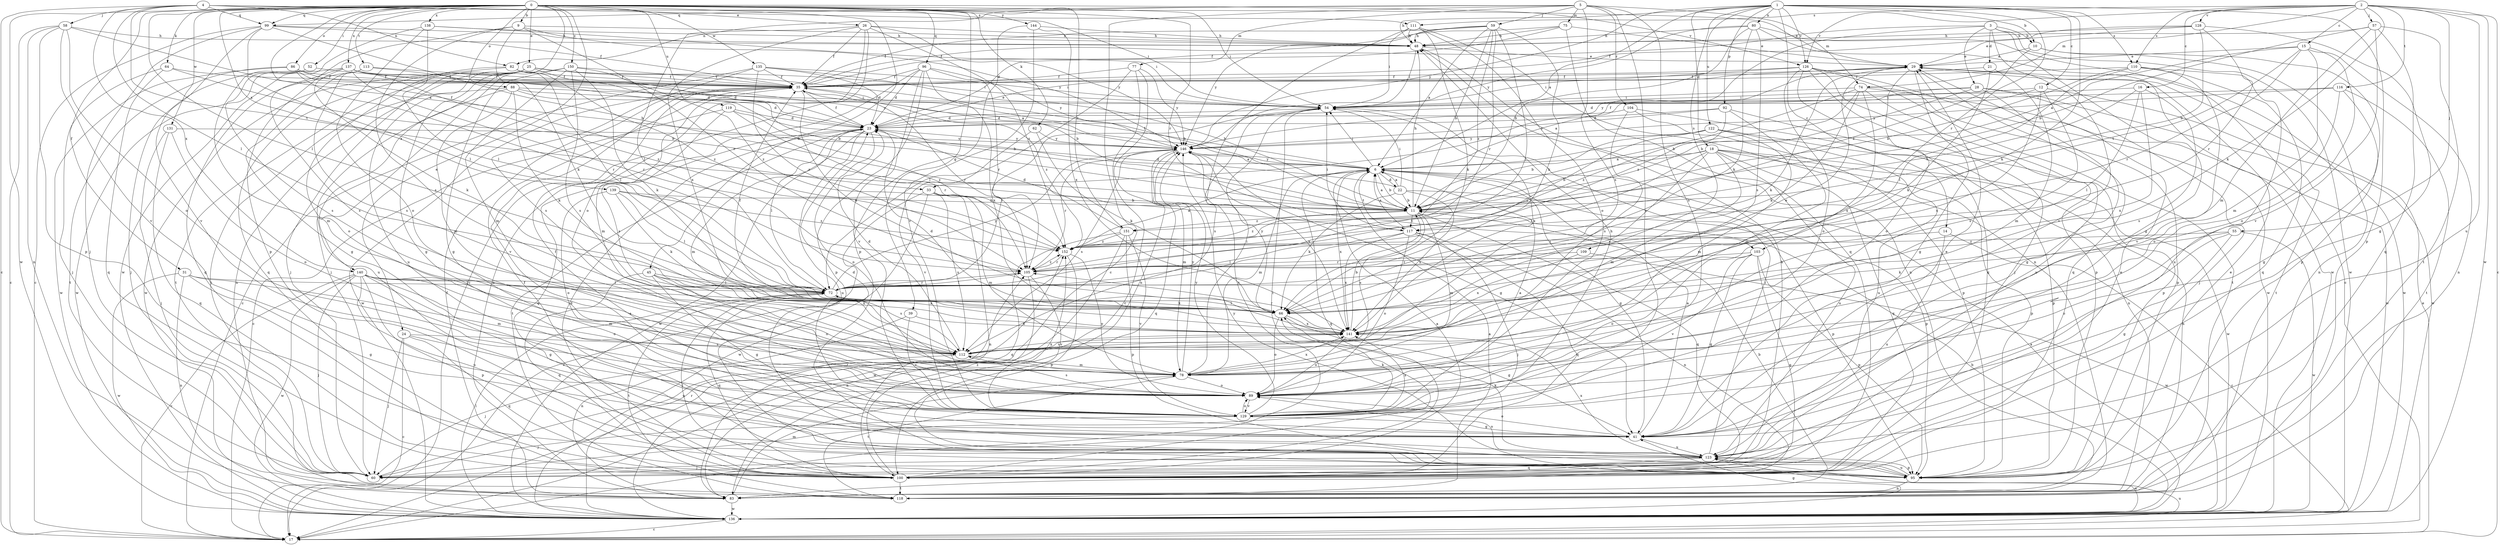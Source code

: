 strict digraph  {
0;
1;
2;
3;
4;
5;
6;
9;
10;
11;
12;
14;
15;
16;
17;
18;
21;
22;
23;
24;
25;
26;
28;
29;
31;
33;
35;
39;
41;
45;
48;
52;
54;
55;
57;
58;
59;
60;
62;
64;
66;
72;
74;
75;
77;
78;
80;
82;
83;
86;
88;
89;
92;
95;
96;
99;
100;
103;
104;
105;
109;
110;
111;
112;
113;
116;
117;
118;
119;
122;
123;
126;
128;
129;
131;
135;
136;
137;
138;
139;
140;
141;
144;
146;
150;
151;
152;
0 -> 9  [label=b];
0 -> 24  [label=e];
0 -> 25  [label=e];
0 -> 26  [label=e];
0 -> 31  [label=f];
0 -> 33  [label=f];
0 -> 39  [label=g];
0 -> 45  [label=h];
0 -> 52  [label=i];
0 -> 54  [label=i];
0 -> 62  [label=k];
0 -> 64  [label=k];
0 -> 72  [label=l];
0 -> 86  [label=o];
0 -> 88  [label=o];
0 -> 96  [label=q];
0 -> 99  [label=q];
0 -> 103  [label=r];
0 -> 113  [label=t];
0 -> 119  [label=u];
0 -> 126  [label=v];
0 -> 131  [label=w];
0 -> 135  [label=w];
0 -> 136  [label=w];
0 -> 137  [label=x];
0 -> 138  [label=x];
0 -> 139  [label=x];
0 -> 140  [label=x];
0 -> 144  [label=y];
0 -> 150  [label=z];
0 -> 151  [label=z];
1 -> 6  [label=a];
1 -> 10  [label=b];
1 -> 12  [label=c];
1 -> 14  [label=c];
1 -> 18  [label=d];
1 -> 48  [label=h];
1 -> 66  [label=k];
1 -> 80  [label=n];
1 -> 92  [label=p];
1 -> 95  [label=p];
1 -> 103  [label=r];
1 -> 109  [label=s];
1 -> 110  [label=s];
1 -> 122  [label=u];
1 -> 126  [label=v];
1 -> 146  [label=y];
2 -> 15  [label=c];
2 -> 16  [label=c];
2 -> 17  [label=c];
2 -> 55  [label=j];
2 -> 57  [label=j];
2 -> 66  [label=k];
2 -> 74  [label=m];
2 -> 110  [label=s];
2 -> 111  [label=s];
2 -> 116  [label=t];
2 -> 123  [label=u];
2 -> 126  [label=v];
2 -> 128  [label=v];
2 -> 136  [label=w];
3 -> 10  [label=b];
3 -> 21  [label=d];
3 -> 28  [label=e];
3 -> 33  [label=f];
3 -> 35  [label=f];
3 -> 41  [label=g];
3 -> 129  [label=v];
3 -> 136  [label=w];
4 -> 17  [label=c];
4 -> 29  [label=e];
4 -> 54  [label=i];
4 -> 58  [label=j];
4 -> 72  [label=l];
4 -> 82  [label=n];
4 -> 99  [label=q];
4 -> 111  [label=s];
4 -> 117  [label=t];
4 -> 140  [label=x];
5 -> 17  [label=c];
5 -> 59  [label=j];
5 -> 74  [label=m];
5 -> 75  [label=m];
5 -> 77  [label=m];
5 -> 82  [label=n];
5 -> 89  [label=o];
5 -> 99  [label=q];
5 -> 104  [label=r];
5 -> 112  [label=s];
5 -> 129  [label=v];
6 -> 11  [label=b];
6 -> 22  [label=d];
6 -> 35  [label=f];
6 -> 41  [label=g];
6 -> 54  [label=i];
6 -> 78  [label=m];
6 -> 95  [label=p];
6 -> 100  [label=q];
6 -> 117  [label=t];
6 -> 141  [label=x];
6 -> 146  [label=y];
9 -> 48  [label=h];
9 -> 66  [label=k];
9 -> 95  [label=p];
9 -> 105  [label=r];
9 -> 112  [label=s];
9 -> 146  [label=y];
10 -> 29  [label=e];
10 -> 83  [label=n];
10 -> 95  [label=p];
10 -> 151  [label=z];
11 -> 6  [label=a];
11 -> 48  [label=h];
11 -> 78  [label=m];
11 -> 100  [label=q];
11 -> 112  [label=s];
11 -> 117  [label=t];
11 -> 151  [label=z];
11 -> 152  [label=z];
12 -> 23  [label=d];
12 -> 54  [label=i];
12 -> 112  [label=s];
12 -> 136  [label=w];
12 -> 141  [label=x];
14 -> 17  [label=c];
14 -> 123  [label=u];
14 -> 152  [label=z];
15 -> 6  [label=a];
15 -> 29  [label=e];
15 -> 78  [label=m];
15 -> 83  [label=n];
15 -> 89  [label=o];
15 -> 105  [label=r];
15 -> 117  [label=t];
16 -> 54  [label=i];
16 -> 72  [label=l];
16 -> 112  [label=s];
16 -> 117  [label=t];
16 -> 141  [label=x];
17 -> 29  [label=e];
17 -> 123  [label=u];
18 -> 6  [label=a];
18 -> 11  [label=b];
18 -> 72  [label=l];
18 -> 78  [label=m];
18 -> 83  [label=n];
18 -> 95  [label=p];
18 -> 100  [label=q];
18 -> 123  [label=u];
18 -> 136  [label=w];
18 -> 141  [label=x];
21 -> 35  [label=f];
21 -> 66  [label=k];
21 -> 78  [label=m];
22 -> 6  [label=a];
22 -> 11  [label=b];
22 -> 23  [label=d];
22 -> 54  [label=i];
22 -> 66  [label=k];
22 -> 95  [label=p];
22 -> 141  [label=x];
23 -> 29  [label=e];
23 -> 35  [label=f];
23 -> 72  [label=l];
23 -> 78  [label=m];
23 -> 89  [label=o];
23 -> 100  [label=q];
23 -> 118  [label=t];
23 -> 123  [label=u];
23 -> 136  [label=w];
23 -> 146  [label=y];
24 -> 17  [label=c];
24 -> 60  [label=j];
24 -> 100  [label=q];
24 -> 112  [label=s];
24 -> 123  [label=u];
25 -> 11  [label=b];
25 -> 23  [label=d];
25 -> 35  [label=f];
25 -> 41  [label=g];
25 -> 54  [label=i];
25 -> 60  [label=j];
25 -> 83  [label=n];
25 -> 100  [label=q];
25 -> 118  [label=t];
25 -> 123  [label=u];
26 -> 17  [label=c];
26 -> 35  [label=f];
26 -> 48  [label=h];
26 -> 72  [label=l];
26 -> 89  [label=o];
26 -> 141  [label=x];
26 -> 146  [label=y];
26 -> 152  [label=z];
28 -> 6  [label=a];
28 -> 11  [label=b];
28 -> 41  [label=g];
28 -> 54  [label=i];
28 -> 60  [label=j];
28 -> 118  [label=t];
29 -> 35  [label=f];
29 -> 41  [label=g];
29 -> 66  [label=k];
29 -> 89  [label=o];
29 -> 100  [label=q];
29 -> 136  [label=w];
29 -> 146  [label=y];
31 -> 41  [label=g];
31 -> 72  [label=l];
31 -> 78  [label=m];
31 -> 83  [label=n];
31 -> 136  [label=w];
33 -> 11  [label=b];
33 -> 17  [label=c];
33 -> 78  [label=m];
33 -> 83  [label=n];
33 -> 112  [label=s];
33 -> 136  [label=w];
35 -> 54  [label=i];
35 -> 66  [label=k];
35 -> 78  [label=m];
35 -> 105  [label=r];
35 -> 129  [label=v];
35 -> 136  [label=w];
35 -> 152  [label=z];
39 -> 83  [label=n];
39 -> 129  [label=v];
39 -> 141  [label=x];
41 -> 6  [label=a];
41 -> 29  [label=e];
41 -> 89  [label=o];
41 -> 123  [label=u];
45 -> 41  [label=g];
45 -> 72  [label=l];
45 -> 89  [label=o];
45 -> 100  [label=q];
45 -> 112  [label=s];
45 -> 141  [label=x];
48 -> 29  [label=e];
48 -> 54  [label=i];
48 -> 83  [label=n];
52 -> 35  [label=f];
52 -> 60  [label=j];
52 -> 78  [label=m];
52 -> 112  [label=s];
54 -> 23  [label=d];
54 -> 112  [label=s];
54 -> 141  [label=x];
55 -> 41  [label=g];
55 -> 66  [label=k];
55 -> 89  [label=o];
55 -> 136  [label=w];
55 -> 152  [label=z];
57 -> 11  [label=b];
57 -> 48  [label=h];
57 -> 78  [label=m];
57 -> 100  [label=q];
57 -> 118  [label=t];
57 -> 129  [label=v];
58 -> 6  [label=a];
58 -> 17  [label=c];
58 -> 48  [label=h];
58 -> 83  [label=n];
58 -> 89  [label=o];
58 -> 95  [label=p];
58 -> 129  [label=v];
59 -> 6  [label=a];
59 -> 11  [label=b];
59 -> 35  [label=f];
59 -> 48  [label=h];
59 -> 66  [label=k];
59 -> 72  [label=l];
59 -> 105  [label=r];
59 -> 146  [label=y];
59 -> 152  [label=z];
60 -> 29  [label=e];
60 -> 152  [label=z];
62 -> 66  [label=k];
62 -> 129  [label=v];
62 -> 146  [label=y];
64 -> 11  [label=b];
64 -> 35  [label=f];
64 -> 60  [label=j];
64 -> 100  [label=q];
66 -> 35  [label=f];
66 -> 41  [label=g];
66 -> 72  [label=l];
66 -> 89  [label=o];
66 -> 141  [label=x];
66 -> 146  [label=y];
72 -> 54  [label=i];
72 -> 66  [label=k];
72 -> 100  [label=q];
72 -> 105  [label=r];
72 -> 118  [label=t];
72 -> 146  [label=y];
74 -> 11  [label=b];
74 -> 54  [label=i];
74 -> 66  [label=k];
74 -> 95  [label=p];
74 -> 123  [label=u];
74 -> 136  [label=w];
74 -> 141  [label=x];
74 -> 152  [label=z];
75 -> 23  [label=d];
75 -> 29  [label=e];
75 -> 35  [label=f];
75 -> 48  [label=h];
75 -> 100  [label=q];
77 -> 17  [label=c];
77 -> 35  [label=f];
77 -> 72  [label=l];
77 -> 83  [label=n];
77 -> 146  [label=y];
78 -> 54  [label=i];
78 -> 89  [label=o];
78 -> 118  [label=t];
78 -> 141  [label=x];
78 -> 146  [label=y];
80 -> 11  [label=b];
80 -> 17  [label=c];
80 -> 48  [label=h];
80 -> 66  [label=k];
80 -> 112  [label=s];
80 -> 136  [label=w];
80 -> 146  [label=y];
82 -> 35  [label=f];
82 -> 72  [label=l];
82 -> 89  [label=o];
82 -> 136  [label=w];
82 -> 152  [label=z];
83 -> 11  [label=b];
83 -> 35  [label=f];
83 -> 78  [label=m];
83 -> 136  [label=w];
86 -> 6  [label=a];
86 -> 35  [label=f];
86 -> 105  [label=r];
86 -> 118  [label=t];
86 -> 136  [label=w];
86 -> 146  [label=y];
88 -> 11  [label=b];
88 -> 23  [label=d];
88 -> 54  [label=i];
88 -> 60  [label=j];
88 -> 66  [label=k];
88 -> 78  [label=m];
88 -> 123  [label=u];
89 -> 112  [label=s];
89 -> 129  [label=v];
92 -> 23  [label=d];
92 -> 78  [label=m];
92 -> 95  [label=p];
92 -> 146  [label=y];
92 -> 152  [label=z];
95 -> 29  [label=e];
95 -> 35  [label=f];
95 -> 83  [label=n];
95 -> 123  [label=u];
95 -> 146  [label=y];
96 -> 23  [label=d];
96 -> 35  [label=f];
96 -> 83  [label=n];
96 -> 95  [label=p];
96 -> 105  [label=r];
96 -> 129  [label=v];
96 -> 141  [label=x];
96 -> 146  [label=y];
99 -> 11  [label=b];
99 -> 17  [label=c];
99 -> 35  [label=f];
99 -> 48  [label=h];
99 -> 60  [label=j];
99 -> 72  [label=l];
99 -> 129  [label=v];
100 -> 6  [label=a];
100 -> 23  [label=d];
100 -> 48  [label=h];
100 -> 54  [label=i];
100 -> 72  [label=l];
100 -> 118  [label=t];
100 -> 152  [label=z];
103 -> 41  [label=g];
103 -> 89  [label=o];
103 -> 95  [label=p];
103 -> 100  [label=q];
103 -> 105  [label=r];
103 -> 129  [label=v];
104 -> 23  [label=d];
104 -> 83  [label=n];
104 -> 95  [label=p];
104 -> 112  [label=s];
105 -> 72  [label=l];
105 -> 83  [label=n];
105 -> 129  [label=v];
105 -> 152  [label=z];
109 -> 105  [label=r];
109 -> 136  [label=w];
109 -> 141  [label=x];
110 -> 11  [label=b];
110 -> 35  [label=f];
110 -> 72  [label=l];
110 -> 100  [label=q];
110 -> 123  [label=u];
110 -> 129  [label=v];
111 -> 17  [label=c];
111 -> 48  [label=h];
111 -> 54  [label=i];
111 -> 66  [label=k];
111 -> 83  [label=n];
111 -> 89  [label=o];
112 -> 23  [label=d];
112 -> 60  [label=j];
112 -> 78  [label=m];
112 -> 141  [label=x];
113 -> 11  [label=b];
113 -> 35  [label=f];
113 -> 41  [label=g];
113 -> 100  [label=q];
113 -> 112  [label=s];
116 -> 41  [label=g];
116 -> 54  [label=i];
116 -> 89  [label=o];
116 -> 118  [label=t];
116 -> 146  [label=y];
117 -> 6  [label=a];
117 -> 54  [label=i];
117 -> 60  [label=j];
117 -> 72  [label=l];
117 -> 83  [label=n];
117 -> 89  [label=o];
117 -> 100  [label=q];
117 -> 141  [label=x];
118 -> 6  [label=a];
119 -> 17  [label=c];
119 -> 23  [label=d];
119 -> 105  [label=r];
119 -> 112  [label=s];
119 -> 152  [label=z];
122 -> 11  [label=b];
122 -> 78  [label=m];
122 -> 95  [label=p];
122 -> 105  [label=r];
122 -> 123  [label=u];
122 -> 146  [label=y];
123 -> 54  [label=i];
123 -> 60  [label=j];
123 -> 66  [label=k];
123 -> 89  [label=o];
123 -> 95  [label=p];
123 -> 100  [label=q];
123 -> 141  [label=x];
126 -> 35  [label=f];
126 -> 54  [label=i];
126 -> 60  [label=j];
126 -> 89  [label=o];
126 -> 95  [label=p];
126 -> 100  [label=q];
126 -> 118  [label=t];
126 -> 136  [label=w];
128 -> 11  [label=b];
128 -> 29  [label=e];
128 -> 35  [label=f];
128 -> 41  [label=g];
128 -> 48  [label=h];
128 -> 105  [label=r];
129 -> 6  [label=a];
129 -> 23  [label=d];
129 -> 35  [label=f];
129 -> 41  [label=g];
129 -> 48  [label=h];
129 -> 60  [label=j];
129 -> 66  [label=k];
129 -> 89  [label=o];
129 -> 141  [label=x];
129 -> 146  [label=y];
131 -> 60  [label=j];
131 -> 89  [label=o];
131 -> 100  [label=q];
131 -> 146  [label=y];
135 -> 11  [label=b];
135 -> 17  [label=c];
135 -> 23  [label=d];
135 -> 35  [label=f];
135 -> 54  [label=i];
135 -> 105  [label=r];
135 -> 112  [label=s];
136 -> 6  [label=a];
136 -> 11  [label=b];
136 -> 17  [label=c];
136 -> 41  [label=g];
136 -> 72  [label=l];
136 -> 105  [label=r];
136 -> 123  [label=u];
137 -> 11  [label=b];
137 -> 23  [label=d];
137 -> 35  [label=f];
137 -> 66  [label=k];
137 -> 105  [label=r];
137 -> 112  [label=s];
137 -> 136  [label=w];
137 -> 152  [label=z];
138 -> 48  [label=h];
138 -> 54  [label=i];
138 -> 72  [label=l];
138 -> 89  [label=o];
138 -> 136  [label=w];
139 -> 11  [label=b];
139 -> 66  [label=k];
139 -> 72  [label=l];
139 -> 89  [label=o];
139 -> 152  [label=z];
140 -> 17  [label=c];
140 -> 41  [label=g];
140 -> 60  [label=j];
140 -> 72  [label=l];
140 -> 78  [label=m];
140 -> 89  [label=o];
140 -> 95  [label=p];
140 -> 112  [label=s];
140 -> 123  [label=u];
140 -> 136  [label=w];
140 -> 141  [label=x];
141 -> 11  [label=b];
141 -> 23  [label=d];
141 -> 29  [label=e];
141 -> 89  [label=o];
141 -> 105  [label=r];
141 -> 112  [label=s];
144 -> 48  [label=h];
144 -> 95  [label=p];
144 -> 129  [label=v];
144 -> 141  [label=x];
146 -> 6  [label=a];
146 -> 41  [label=g];
146 -> 78  [label=m];
146 -> 100  [label=q];
146 -> 105  [label=r];
146 -> 112  [label=s];
146 -> 141  [label=x];
150 -> 35  [label=f];
150 -> 41  [label=g];
150 -> 60  [label=j];
150 -> 66  [label=k];
150 -> 78  [label=m];
150 -> 112  [label=s];
150 -> 152  [label=z];
151 -> 23  [label=d];
151 -> 95  [label=p];
151 -> 100  [label=q];
151 -> 129  [label=v];
151 -> 136  [label=w];
151 -> 152  [label=z];
152 -> 6  [label=a];
152 -> 89  [label=o];
152 -> 95  [label=p];
152 -> 105  [label=r];
}
